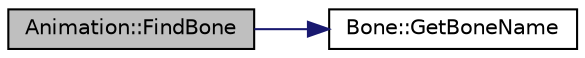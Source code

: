 digraph "Animation::FindBone"
{
 // LATEX_PDF_SIZE
  edge [fontname="Helvetica",fontsize="10",labelfontname="Helvetica",labelfontsize="10"];
  node [fontname="Helvetica",fontsize="10",shape=record];
  rankdir="LR";
  Node2 [label="Animation::FindBone",height=0.2,width=0.4,color="black", fillcolor="grey75", style="filled", fontcolor="black",tooltip="Find a bone using the id from the aninmation data that needs to move at a particular time."];
  Node2 -> Node3 [color="midnightblue",fontsize="10",style="solid",fontname="Helvetica"];
  Node3 [label="Bone::GetBoneName",height=0.2,width=0.4,color="black", fillcolor="white", style="filled",URL="$class_bone.html#a5048777e9fe8a4f76a25905eecfb0e4e",tooltip="Returns the name of the bone."];
}
